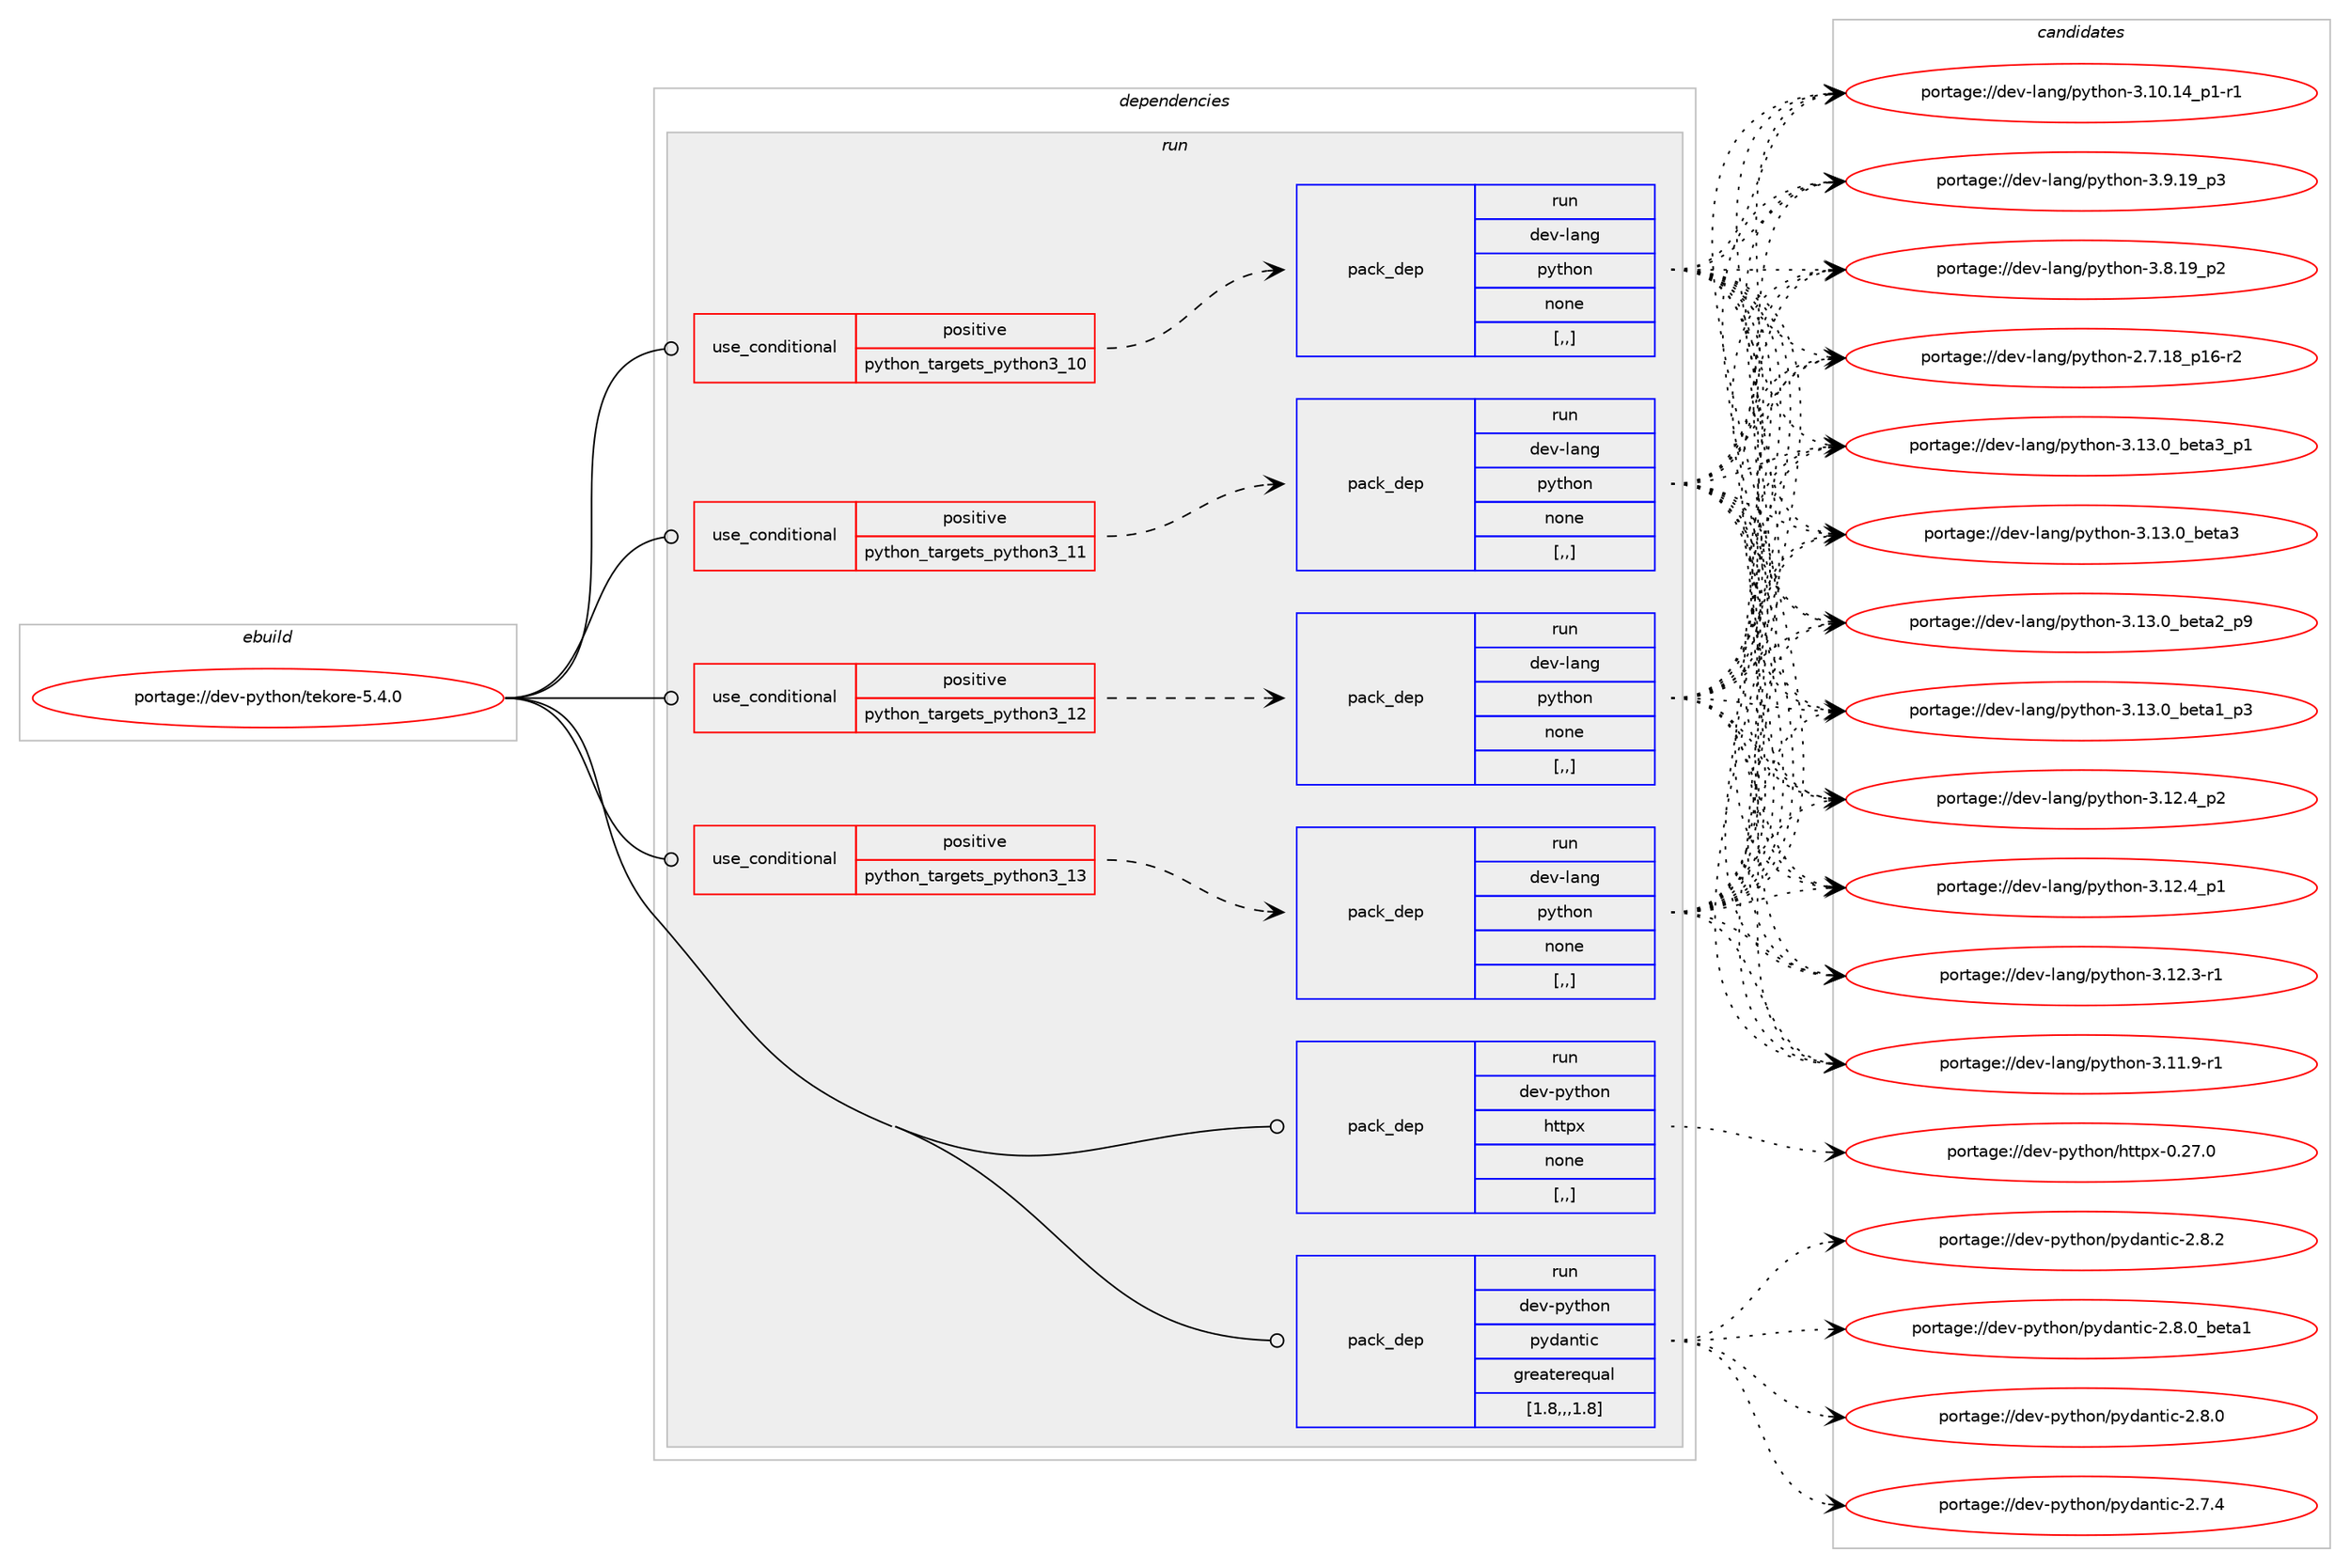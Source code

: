 digraph prolog {

# *************
# Graph options
# *************

newrank=true;
concentrate=true;
compound=true;
graph [rankdir=LR,fontname=Helvetica,fontsize=10,ranksep=1.5];#, ranksep=2.5, nodesep=0.2];
edge  [arrowhead=vee];
node  [fontname=Helvetica,fontsize=10];

# **********
# The ebuild
# **********

subgraph cluster_leftcol {
color=gray;
rank=same;
label=<<i>ebuild</i>>;
id [label="portage://dev-python/tekore-5.4.0", color=red, width=4, href="../dev-python/tekore-5.4.0.svg"];
}

# ****************
# The dependencies
# ****************

subgraph cluster_midcol {
color=gray;
label=<<i>dependencies</i>>;
subgraph cluster_compile {
fillcolor="#eeeeee";
style=filled;
label=<<i>compile</i>>;
}
subgraph cluster_compileandrun {
fillcolor="#eeeeee";
style=filled;
label=<<i>compile and run</i>>;
}
subgraph cluster_run {
fillcolor="#eeeeee";
style=filled;
label=<<i>run</i>>;
subgraph cond39904 {
dependency164124 [label=<<TABLE BORDER="0" CELLBORDER="1" CELLSPACING="0" CELLPADDING="4"><TR><TD ROWSPAN="3" CELLPADDING="10">use_conditional</TD></TR><TR><TD>positive</TD></TR><TR><TD>python_targets_python3_10</TD></TR></TABLE>>, shape=none, color=red];
subgraph pack122960 {
dependency164125 [label=<<TABLE BORDER="0" CELLBORDER="1" CELLSPACING="0" CELLPADDING="4" WIDTH="220"><TR><TD ROWSPAN="6" CELLPADDING="30">pack_dep</TD></TR><TR><TD WIDTH="110">run</TD></TR><TR><TD>dev-lang</TD></TR><TR><TD>python</TD></TR><TR><TD>none</TD></TR><TR><TD>[,,]</TD></TR></TABLE>>, shape=none, color=blue];
}
dependency164124:e -> dependency164125:w [weight=20,style="dashed",arrowhead="vee"];
}
id:e -> dependency164124:w [weight=20,style="solid",arrowhead="odot"];
subgraph cond39905 {
dependency164126 [label=<<TABLE BORDER="0" CELLBORDER="1" CELLSPACING="0" CELLPADDING="4"><TR><TD ROWSPAN="3" CELLPADDING="10">use_conditional</TD></TR><TR><TD>positive</TD></TR><TR><TD>python_targets_python3_11</TD></TR></TABLE>>, shape=none, color=red];
subgraph pack122961 {
dependency164127 [label=<<TABLE BORDER="0" CELLBORDER="1" CELLSPACING="0" CELLPADDING="4" WIDTH="220"><TR><TD ROWSPAN="6" CELLPADDING="30">pack_dep</TD></TR><TR><TD WIDTH="110">run</TD></TR><TR><TD>dev-lang</TD></TR><TR><TD>python</TD></TR><TR><TD>none</TD></TR><TR><TD>[,,]</TD></TR></TABLE>>, shape=none, color=blue];
}
dependency164126:e -> dependency164127:w [weight=20,style="dashed",arrowhead="vee"];
}
id:e -> dependency164126:w [weight=20,style="solid",arrowhead="odot"];
subgraph cond39906 {
dependency164128 [label=<<TABLE BORDER="0" CELLBORDER="1" CELLSPACING="0" CELLPADDING="4"><TR><TD ROWSPAN="3" CELLPADDING="10">use_conditional</TD></TR><TR><TD>positive</TD></TR><TR><TD>python_targets_python3_12</TD></TR></TABLE>>, shape=none, color=red];
subgraph pack122962 {
dependency164129 [label=<<TABLE BORDER="0" CELLBORDER="1" CELLSPACING="0" CELLPADDING="4" WIDTH="220"><TR><TD ROWSPAN="6" CELLPADDING="30">pack_dep</TD></TR><TR><TD WIDTH="110">run</TD></TR><TR><TD>dev-lang</TD></TR><TR><TD>python</TD></TR><TR><TD>none</TD></TR><TR><TD>[,,]</TD></TR></TABLE>>, shape=none, color=blue];
}
dependency164128:e -> dependency164129:w [weight=20,style="dashed",arrowhead="vee"];
}
id:e -> dependency164128:w [weight=20,style="solid",arrowhead="odot"];
subgraph cond39907 {
dependency164130 [label=<<TABLE BORDER="0" CELLBORDER="1" CELLSPACING="0" CELLPADDING="4"><TR><TD ROWSPAN="3" CELLPADDING="10">use_conditional</TD></TR><TR><TD>positive</TD></TR><TR><TD>python_targets_python3_13</TD></TR></TABLE>>, shape=none, color=red];
subgraph pack122963 {
dependency164131 [label=<<TABLE BORDER="0" CELLBORDER="1" CELLSPACING="0" CELLPADDING="4" WIDTH="220"><TR><TD ROWSPAN="6" CELLPADDING="30">pack_dep</TD></TR><TR><TD WIDTH="110">run</TD></TR><TR><TD>dev-lang</TD></TR><TR><TD>python</TD></TR><TR><TD>none</TD></TR><TR><TD>[,,]</TD></TR></TABLE>>, shape=none, color=blue];
}
dependency164130:e -> dependency164131:w [weight=20,style="dashed",arrowhead="vee"];
}
id:e -> dependency164130:w [weight=20,style="solid",arrowhead="odot"];
subgraph pack122964 {
dependency164132 [label=<<TABLE BORDER="0" CELLBORDER="1" CELLSPACING="0" CELLPADDING="4" WIDTH="220"><TR><TD ROWSPAN="6" CELLPADDING="30">pack_dep</TD></TR><TR><TD WIDTH="110">run</TD></TR><TR><TD>dev-python</TD></TR><TR><TD>httpx</TD></TR><TR><TD>none</TD></TR><TR><TD>[,,]</TD></TR></TABLE>>, shape=none, color=blue];
}
id:e -> dependency164132:w [weight=20,style="solid",arrowhead="odot"];
subgraph pack122965 {
dependency164133 [label=<<TABLE BORDER="0" CELLBORDER="1" CELLSPACING="0" CELLPADDING="4" WIDTH="220"><TR><TD ROWSPAN="6" CELLPADDING="30">pack_dep</TD></TR><TR><TD WIDTH="110">run</TD></TR><TR><TD>dev-python</TD></TR><TR><TD>pydantic</TD></TR><TR><TD>greaterequal</TD></TR><TR><TD>[1.8,,,1.8]</TD></TR></TABLE>>, shape=none, color=blue];
}
id:e -> dependency164133:w [weight=20,style="solid",arrowhead="odot"];
}
}

# **************
# The candidates
# **************

subgraph cluster_choices {
rank=same;
color=gray;
label=<<i>candidates</i>>;

subgraph choice122960 {
color=black;
nodesep=1;
choice10010111845108971101034711212111610411111045514649514648959810111697519511249 [label="portage://dev-lang/python-3.13.0_beta3_p1", color=red, width=4,href="../dev-lang/python-3.13.0_beta3_p1.svg"];
choice1001011184510897110103471121211161041111104551464951464895981011169751 [label="portage://dev-lang/python-3.13.0_beta3", color=red, width=4,href="../dev-lang/python-3.13.0_beta3.svg"];
choice10010111845108971101034711212111610411111045514649514648959810111697509511257 [label="portage://dev-lang/python-3.13.0_beta2_p9", color=red, width=4,href="../dev-lang/python-3.13.0_beta2_p9.svg"];
choice10010111845108971101034711212111610411111045514649514648959810111697499511251 [label="portage://dev-lang/python-3.13.0_beta1_p3", color=red, width=4,href="../dev-lang/python-3.13.0_beta1_p3.svg"];
choice100101118451089711010347112121116104111110455146495046529511250 [label="portage://dev-lang/python-3.12.4_p2", color=red, width=4,href="../dev-lang/python-3.12.4_p2.svg"];
choice100101118451089711010347112121116104111110455146495046529511249 [label="portage://dev-lang/python-3.12.4_p1", color=red, width=4,href="../dev-lang/python-3.12.4_p1.svg"];
choice100101118451089711010347112121116104111110455146495046514511449 [label="portage://dev-lang/python-3.12.3-r1", color=red, width=4,href="../dev-lang/python-3.12.3-r1.svg"];
choice100101118451089711010347112121116104111110455146494946574511449 [label="portage://dev-lang/python-3.11.9-r1", color=red, width=4,href="../dev-lang/python-3.11.9-r1.svg"];
choice100101118451089711010347112121116104111110455146494846495295112494511449 [label="portage://dev-lang/python-3.10.14_p1-r1", color=red, width=4,href="../dev-lang/python-3.10.14_p1-r1.svg"];
choice100101118451089711010347112121116104111110455146574649579511251 [label="portage://dev-lang/python-3.9.19_p3", color=red, width=4,href="../dev-lang/python-3.9.19_p3.svg"];
choice100101118451089711010347112121116104111110455146564649579511250 [label="portage://dev-lang/python-3.8.19_p2", color=red, width=4,href="../dev-lang/python-3.8.19_p2.svg"];
choice100101118451089711010347112121116104111110455046554649569511249544511450 [label="portage://dev-lang/python-2.7.18_p16-r2", color=red, width=4,href="../dev-lang/python-2.7.18_p16-r2.svg"];
dependency164125:e -> choice10010111845108971101034711212111610411111045514649514648959810111697519511249:w [style=dotted,weight="100"];
dependency164125:e -> choice1001011184510897110103471121211161041111104551464951464895981011169751:w [style=dotted,weight="100"];
dependency164125:e -> choice10010111845108971101034711212111610411111045514649514648959810111697509511257:w [style=dotted,weight="100"];
dependency164125:e -> choice10010111845108971101034711212111610411111045514649514648959810111697499511251:w [style=dotted,weight="100"];
dependency164125:e -> choice100101118451089711010347112121116104111110455146495046529511250:w [style=dotted,weight="100"];
dependency164125:e -> choice100101118451089711010347112121116104111110455146495046529511249:w [style=dotted,weight="100"];
dependency164125:e -> choice100101118451089711010347112121116104111110455146495046514511449:w [style=dotted,weight="100"];
dependency164125:e -> choice100101118451089711010347112121116104111110455146494946574511449:w [style=dotted,weight="100"];
dependency164125:e -> choice100101118451089711010347112121116104111110455146494846495295112494511449:w [style=dotted,weight="100"];
dependency164125:e -> choice100101118451089711010347112121116104111110455146574649579511251:w [style=dotted,weight="100"];
dependency164125:e -> choice100101118451089711010347112121116104111110455146564649579511250:w [style=dotted,weight="100"];
dependency164125:e -> choice100101118451089711010347112121116104111110455046554649569511249544511450:w [style=dotted,weight="100"];
}
subgraph choice122961 {
color=black;
nodesep=1;
choice10010111845108971101034711212111610411111045514649514648959810111697519511249 [label="portage://dev-lang/python-3.13.0_beta3_p1", color=red, width=4,href="../dev-lang/python-3.13.0_beta3_p1.svg"];
choice1001011184510897110103471121211161041111104551464951464895981011169751 [label="portage://dev-lang/python-3.13.0_beta3", color=red, width=4,href="../dev-lang/python-3.13.0_beta3.svg"];
choice10010111845108971101034711212111610411111045514649514648959810111697509511257 [label="portage://dev-lang/python-3.13.0_beta2_p9", color=red, width=4,href="../dev-lang/python-3.13.0_beta2_p9.svg"];
choice10010111845108971101034711212111610411111045514649514648959810111697499511251 [label="portage://dev-lang/python-3.13.0_beta1_p3", color=red, width=4,href="../dev-lang/python-3.13.0_beta1_p3.svg"];
choice100101118451089711010347112121116104111110455146495046529511250 [label="portage://dev-lang/python-3.12.4_p2", color=red, width=4,href="../dev-lang/python-3.12.4_p2.svg"];
choice100101118451089711010347112121116104111110455146495046529511249 [label="portage://dev-lang/python-3.12.4_p1", color=red, width=4,href="../dev-lang/python-3.12.4_p1.svg"];
choice100101118451089711010347112121116104111110455146495046514511449 [label="portage://dev-lang/python-3.12.3-r1", color=red, width=4,href="../dev-lang/python-3.12.3-r1.svg"];
choice100101118451089711010347112121116104111110455146494946574511449 [label="portage://dev-lang/python-3.11.9-r1", color=red, width=4,href="../dev-lang/python-3.11.9-r1.svg"];
choice100101118451089711010347112121116104111110455146494846495295112494511449 [label="portage://dev-lang/python-3.10.14_p1-r1", color=red, width=4,href="../dev-lang/python-3.10.14_p1-r1.svg"];
choice100101118451089711010347112121116104111110455146574649579511251 [label="portage://dev-lang/python-3.9.19_p3", color=red, width=4,href="../dev-lang/python-3.9.19_p3.svg"];
choice100101118451089711010347112121116104111110455146564649579511250 [label="portage://dev-lang/python-3.8.19_p2", color=red, width=4,href="../dev-lang/python-3.8.19_p2.svg"];
choice100101118451089711010347112121116104111110455046554649569511249544511450 [label="portage://dev-lang/python-2.7.18_p16-r2", color=red, width=4,href="../dev-lang/python-2.7.18_p16-r2.svg"];
dependency164127:e -> choice10010111845108971101034711212111610411111045514649514648959810111697519511249:w [style=dotted,weight="100"];
dependency164127:e -> choice1001011184510897110103471121211161041111104551464951464895981011169751:w [style=dotted,weight="100"];
dependency164127:e -> choice10010111845108971101034711212111610411111045514649514648959810111697509511257:w [style=dotted,weight="100"];
dependency164127:e -> choice10010111845108971101034711212111610411111045514649514648959810111697499511251:w [style=dotted,weight="100"];
dependency164127:e -> choice100101118451089711010347112121116104111110455146495046529511250:w [style=dotted,weight="100"];
dependency164127:e -> choice100101118451089711010347112121116104111110455146495046529511249:w [style=dotted,weight="100"];
dependency164127:e -> choice100101118451089711010347112121116104111110455146495046514511449:w [style=dotted,weight="100"];
dependency164127:e -> choice100101118451089711010347112121116104111110455146494946574511449:w [style=dotted,weight="100"];
dependency164127:e -> choice100101118451089711010347112121116104111110455146494846495295112494511449:w [style=dotted,weight="100"];
dependency164127:e -> choice100101118451089711010347112121116104111110455146574649579511251:w [style=dotted,weight="100"];
dependency164127:e -> choice100101118451089711010347112121116104111110455146564649579511250:w [style=dotted,weight="100"];
dependency164127:e -> choice100101118451089711010347112121116104111110455046554649569511249544511450:w [style=dotted,weight="100"];
}
subgraph choice122962 {
color=black;
nodesep=1;
choice10010111845108971101034711212111610411111045514649514648959810111697519511249 [label="portage://dev-lang/python-3.13.0_beta3_p1", color=red, width=4,href="../dev-lang/python-3.13.0_beta3_p1.svg"];
choice1001011184510897110103471121211161041111104551464951464895981011169751 [label="portage://dev-lang/python-3.13.0_beta3", color=red, width=4,href="../dev-lang/python-3.13.0_beta3.svg"];
choice10010111845108971101034711212111610411111045514649514648959810111697509511257 [label="portage://dev-lang/python-3.13.0_beta2_p9", color=red, width=4,href="../dev-lang/python-3.13.0_beta2_p9.svg"];
choice10010111845108971101034711212111610411111045514649514648959810111697499511251 [label="portage://dev-lang/python-3.13.0_beta1_p3", color=red, width=4,href="../dev-lang/python-3.13.0_beta1_p3.svg"];
choice100101118451089711010347112121116104111110455146495046529511250 [label="portage://dev-lang/python-3.12.4_p2", color=red, width=4,href="../dev-lang/python-3.12.4_p2.svg"];
choice100101118451089711010347112121116104111110455146495046529511249 [label="portage://dev-lang/python-3.12.4_p1", color=red, width=4,href="../dev-lang/python-3.12.4_p1.svg"];
choice100101118451089711010347112121116104111110455146495046514511449 [label="portage://dev-lang/python-3.12.3-r1", color=red, width=4,href="../dev-lang/python-3.12.3-r1.svg"];
choice100101118451089711010347112121116104111110455146494946574511449 [label="portage://dev-lang/python-3.11.9-r1", color=red, width=4,href="../dev-lang/python-3.11.9-r1.svg"];
choice100101118451089711010347112121116104111110455146494846495295112494511449 [label="portage://dev-lang/python-3.10.14_p1-r1", color=red, width=4,href="../dev-lang/python-3.10.14_p1-r1.svg"];
choice100101118451089711010347112121116104111110455146574649579511251 [label="portage://dev-lang/python-3.9.19_p3", color=red, width=4,href="../dev-lang/python-3.9.19_p3.svg"];
choice100101118451089711010347112121116104111110455146564649579511250 [label="portage://dev-lang/python-3.8.19_p2", color=red, width=4,href="../dev-lang/python-3.8.19_p2.svg"];
choice100101118451089711010347112121116104111110455046554649569511249544511450 [label="portage://dev-lang/python-2.7.18_p16-r2", color=red, width=4,href="../dev-lang/python-2.7.18_p16-r2.svg"];
dependency164129:e -> choice10010111845108971101034711212111610411111045514649514648959810111697519511249:w [style=dotted,weight="100"];
dependency164129:e -> choice1001011184510897110103471121211161041111104551464951464895981011169751:w [style=dotted,weight="100"];
dependency164129:e -> choice10010111845108971101034711212111610411111045514649514648959810111697509511257:w [style=dotted,weight="100"];
dependency164129:e -> choice10010111845108971101034711212111610411111045514649514648959810111697499511251:w [style=dotted,weight="100"];
dependency164129:e -> choice100101118451089711010347112121116104111110455146495046529511250:w [style=dotted,weight="100"];
dependency164129:e -> choice100101118451089711010347112121116104111110455146495046529511249:w [style=dotted,weight="100"];
dependency164129:e -> choice100101118451089711010347112121116104111110455146495046514511449:w [style=dotted,weight="100"];
dependency164129:e -> choice100101118451089711010347112121116104111110455146494946574511449:w [style=dotted,weight="100"];
dependency164129:e -> choice100101118451089711010347112121116104111110455146494846495295112494511449:w [style=dotted,weight="100"];
dependency164129:e -> choice100101118451089711010347112121116104111110455146574649579511251:w [style=dotted,weight="100"];
dependency164129:e -> choice100101118451089711010347112121116104111110455146564649579511250:w [style=dotted,weight="100"];
dependency164129:e -> choice100101118451089711010347112121116104111110455046554649569511249544511450:w [style=dotted,weight="100"];
}
subgraph choice122963 {
color=black;
nodesep=1;
choice10010111845108971101034711212111610411111045514649514648959810111697519511249 [label="portage://dev-lang/python-3.13.0_beta3_p1", color=red, width=4,href="../dev-lang/python-3.13.0_beta3_p1.svg"];
choice1001011184510897110103471121211161041111104551464951464895981011169751 [label="portage://dev-lang/python-3.13.0_beta3", color=red, width=4,href="../dev-lang/python-3.13.0_beta3.svg"];
choice10010111845108971101034711212111610411111045514649514648959810111697509511257 [label="portage://dev-lang/python-3.13.0_beta2_p9", color=red, width=4,href="../dev-lang/python-3.13.0_beta2_p9.svg"];
choice10010111845108971101034711212111610411111045514649514648959810111697499511251 [label="portage://dev-lang/python-3.13.0_beta1_p3", color=red, width=4,href="../dev-lang/python-3.13.0_beta1_p3.svg"];
choice100101118451089711010347112121116104111110455146495046529511250 [label="portage://dev-lang/python-3.12.4_p2", color=red, width=4,href="../dev-lang/python-3.12.4_p2.svg"];
choice100101118451089711010347112121116104111110455146495046529511249 [label="portage://dev-lang/python-3.12.4_p1", color=red, width=4,href="../dev-lang/python-3.12.4_p1.svg"];
choice100101118451089711010347112121116104111110455146495046514511449 [label="portage://dev-lang/python-3.12.3-r1", color=red, width=4,href="../dev-lang/python-3.12.3-r1.svg"];
choice100101118451089711010347112121116104111110455146494946574511449 [label="portage://dev-lang/python-3.11.9-r1", color=red, width=4,href="../dev-lang/python-3.11.9-r1.svg"];
choice100101118451089711010347112121116104111110455146494846495295112494511449 [label="portage://dev-lang/python-3.10.14_p1-r1", color=red, width=4,href="../dev-lang/python-3.10.14_p1-r1.svg"];
choice100101118451089711010347112121116104111110455146574649579511251 [label="portage://dev-lang/python-3.9.19_p3", color=red, width=4,href="../dev-lang/python-3.9.19_p3.svg"];
choice100101118451089711010347112121116104111110455146564649579511250 [label="portage://dev-lang/python-3.8.19_p2", color=red, width=4,href="../dev-lang/python-3.8.19_p2.svg"];
choice100101118451089711010347112121116104111110455046554649569511249544511450 [label="portage://dev-lang/python-2.7.18_p16-r2", color=red, width=4,href="../dev-lang/python-2.7.18_p16-r2.svg"];
dependency164131:e -> choice10010111845108971101034711212111610411111045514649514648959810111697519511249:w [style=dotted,weight="100"];
dependency164131:e -> choice1001011184510897110103471121211161041111104551464951464895981011169751:w [style=dotted,weight="100"];
dependency164131:e -> choice10010111845108971101034711212111610411111045514649514648959810111697509511257:w [style=dotted,weight="100"];
dependency164131:e -> choice10010111845108971101034711212111610411111045514649514648959810111697499511251:w [style=dotted,weight="100"];
dependency164131:e -> choice100101118451089711010347112121116104111110455146495046529511250:w [style=dotted,weight="100"];
dependency164131:e -> choice100101118451089711010347112121116104111110455146495046529511249:w [style=dotted,weight="100"];
dependency164131:e -> choice100101118451089711010347112121116104111110455146495046514511449:w [style=dotted,weight="100"];
dependency164131:e -> choice100101118451089711010347112121116104111110455146494946574511449:w [style=dotted,weight="100"];
dependency164131:e -> choice100101118451089711010347112121116104111110455146494846495295112494511449:w [style=dotted,weight="100"];
dependency164131:e -> choice100101118451089711010347112121116104111110455146574649579511251:w [style=dotted,weight="100"];
dependency164131:e -> choice100101118451089711010347112121116104111110455146564649579511250:w [style=dotted,weight="100"];
dependency164131:e -> choice100101118451089711010347112121116104111110455046554649569511249544511450:w [style=dotted,weight="100"];
}
subgraph choice122964 {
color=black;
nodesep=1;
choice100101118451121211161041111104710411611611212045484650554648 [label="portage://dev-python/httpx-0.27.0", color=red, width=4,href="../dev-python/httpx-0.27.0.svg"];
dependency164132:e -> choice100101118451121211161041111104710411611611212045484650554648:w [style=dotted,weight="100"];
}
subgraph choice122965 {
color=black;
nodesep=1;
choice10010111845112121116104111110471121211009711011610599455046564650 [label="portage://dev-python/pydantic-2.8.2", color=red, width=4,href="../dev-python/pydantic-2.8.2.svg"];
choice1001011184511212111610411111047112121100971101161059945504656464895981011169749 [label="portage://dev-python/pydantic-2.8.0_beta1", color=red, width=4,href="../dev-python/pydantic-2.8.0_beta1.svg"];
choice10010111845112121116104111110471121211009711011610599455046564648 [label="portage://dev-python/pydantic-2.8.0", color=red, width=4,href="../dev-python/pydantic-2.8.0.svg"];
choice10010111845112121116104111110471121211009711011610599455046554652 [label="portage://dev-python/pydantic-2.7.4", color=red, width=4,href="../dev-python/pydantic-2.7.4.svg"];
dependency164133:e -> choice10010111845112121116104111110471121211009711011610599455046564650:w [style=dotted,weight="100"];
dependency164133:e -> choice1001011184511212111610411111047112121100971101161059945504656464895981011169749:w [style=dotted,weight="100"];
dependency164133:e -> choice10010111845112121116104111110471121211009711011610599455046564648:w [style=dotted,weight="100"];
dependency164133:e -> choice10010111845112121116104111110471121211009711011610599455046554652:w [style=dotted,weight="100"];
}
}

}
